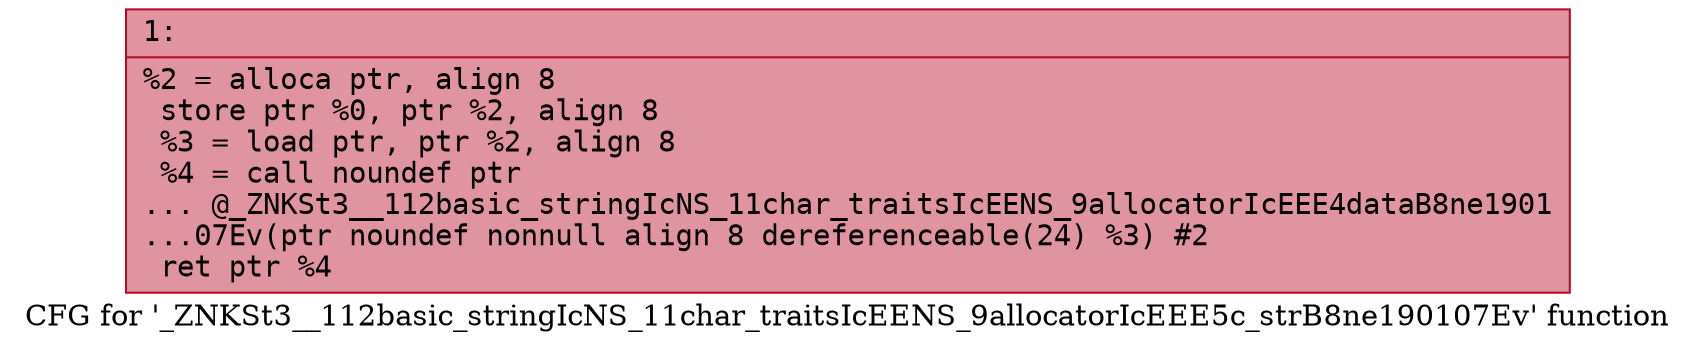digraph "CFG for '_ZNKSt3__112basic_stringIcNS_11char_traitsIcEENS_9allocatorIcEEE5c_strB8ne190107Ev' function" {
	label="CFG for '_ZNKSt3__112basic_stringIcNS_11char_traitsIcEENS_9allocatorIcEEE5c_strB8ne190107Ev' function";

	Node0x6000005d2620 [shape=record,color="#b70d28ff", style=filled, fillcolor="#b70d2870" fontname="Courier",label="{1:\l|  %2 = alloca ptr, align 8\l  store ptr %0, ptr %2, align 8\l  %3 = load ptr, ptr %2, align 8\l  %4 = call noundef ptr\l... @_ZNKSt3__112basic_stringIcNS_11char_traitsIcEENS_9allocatorIcEEE4dataB8ne1901\l...07Ev(ptr noundef nonnull align 8 dereferenceable(24) %3) #2\l  ret ptr %4\l}"];
}

